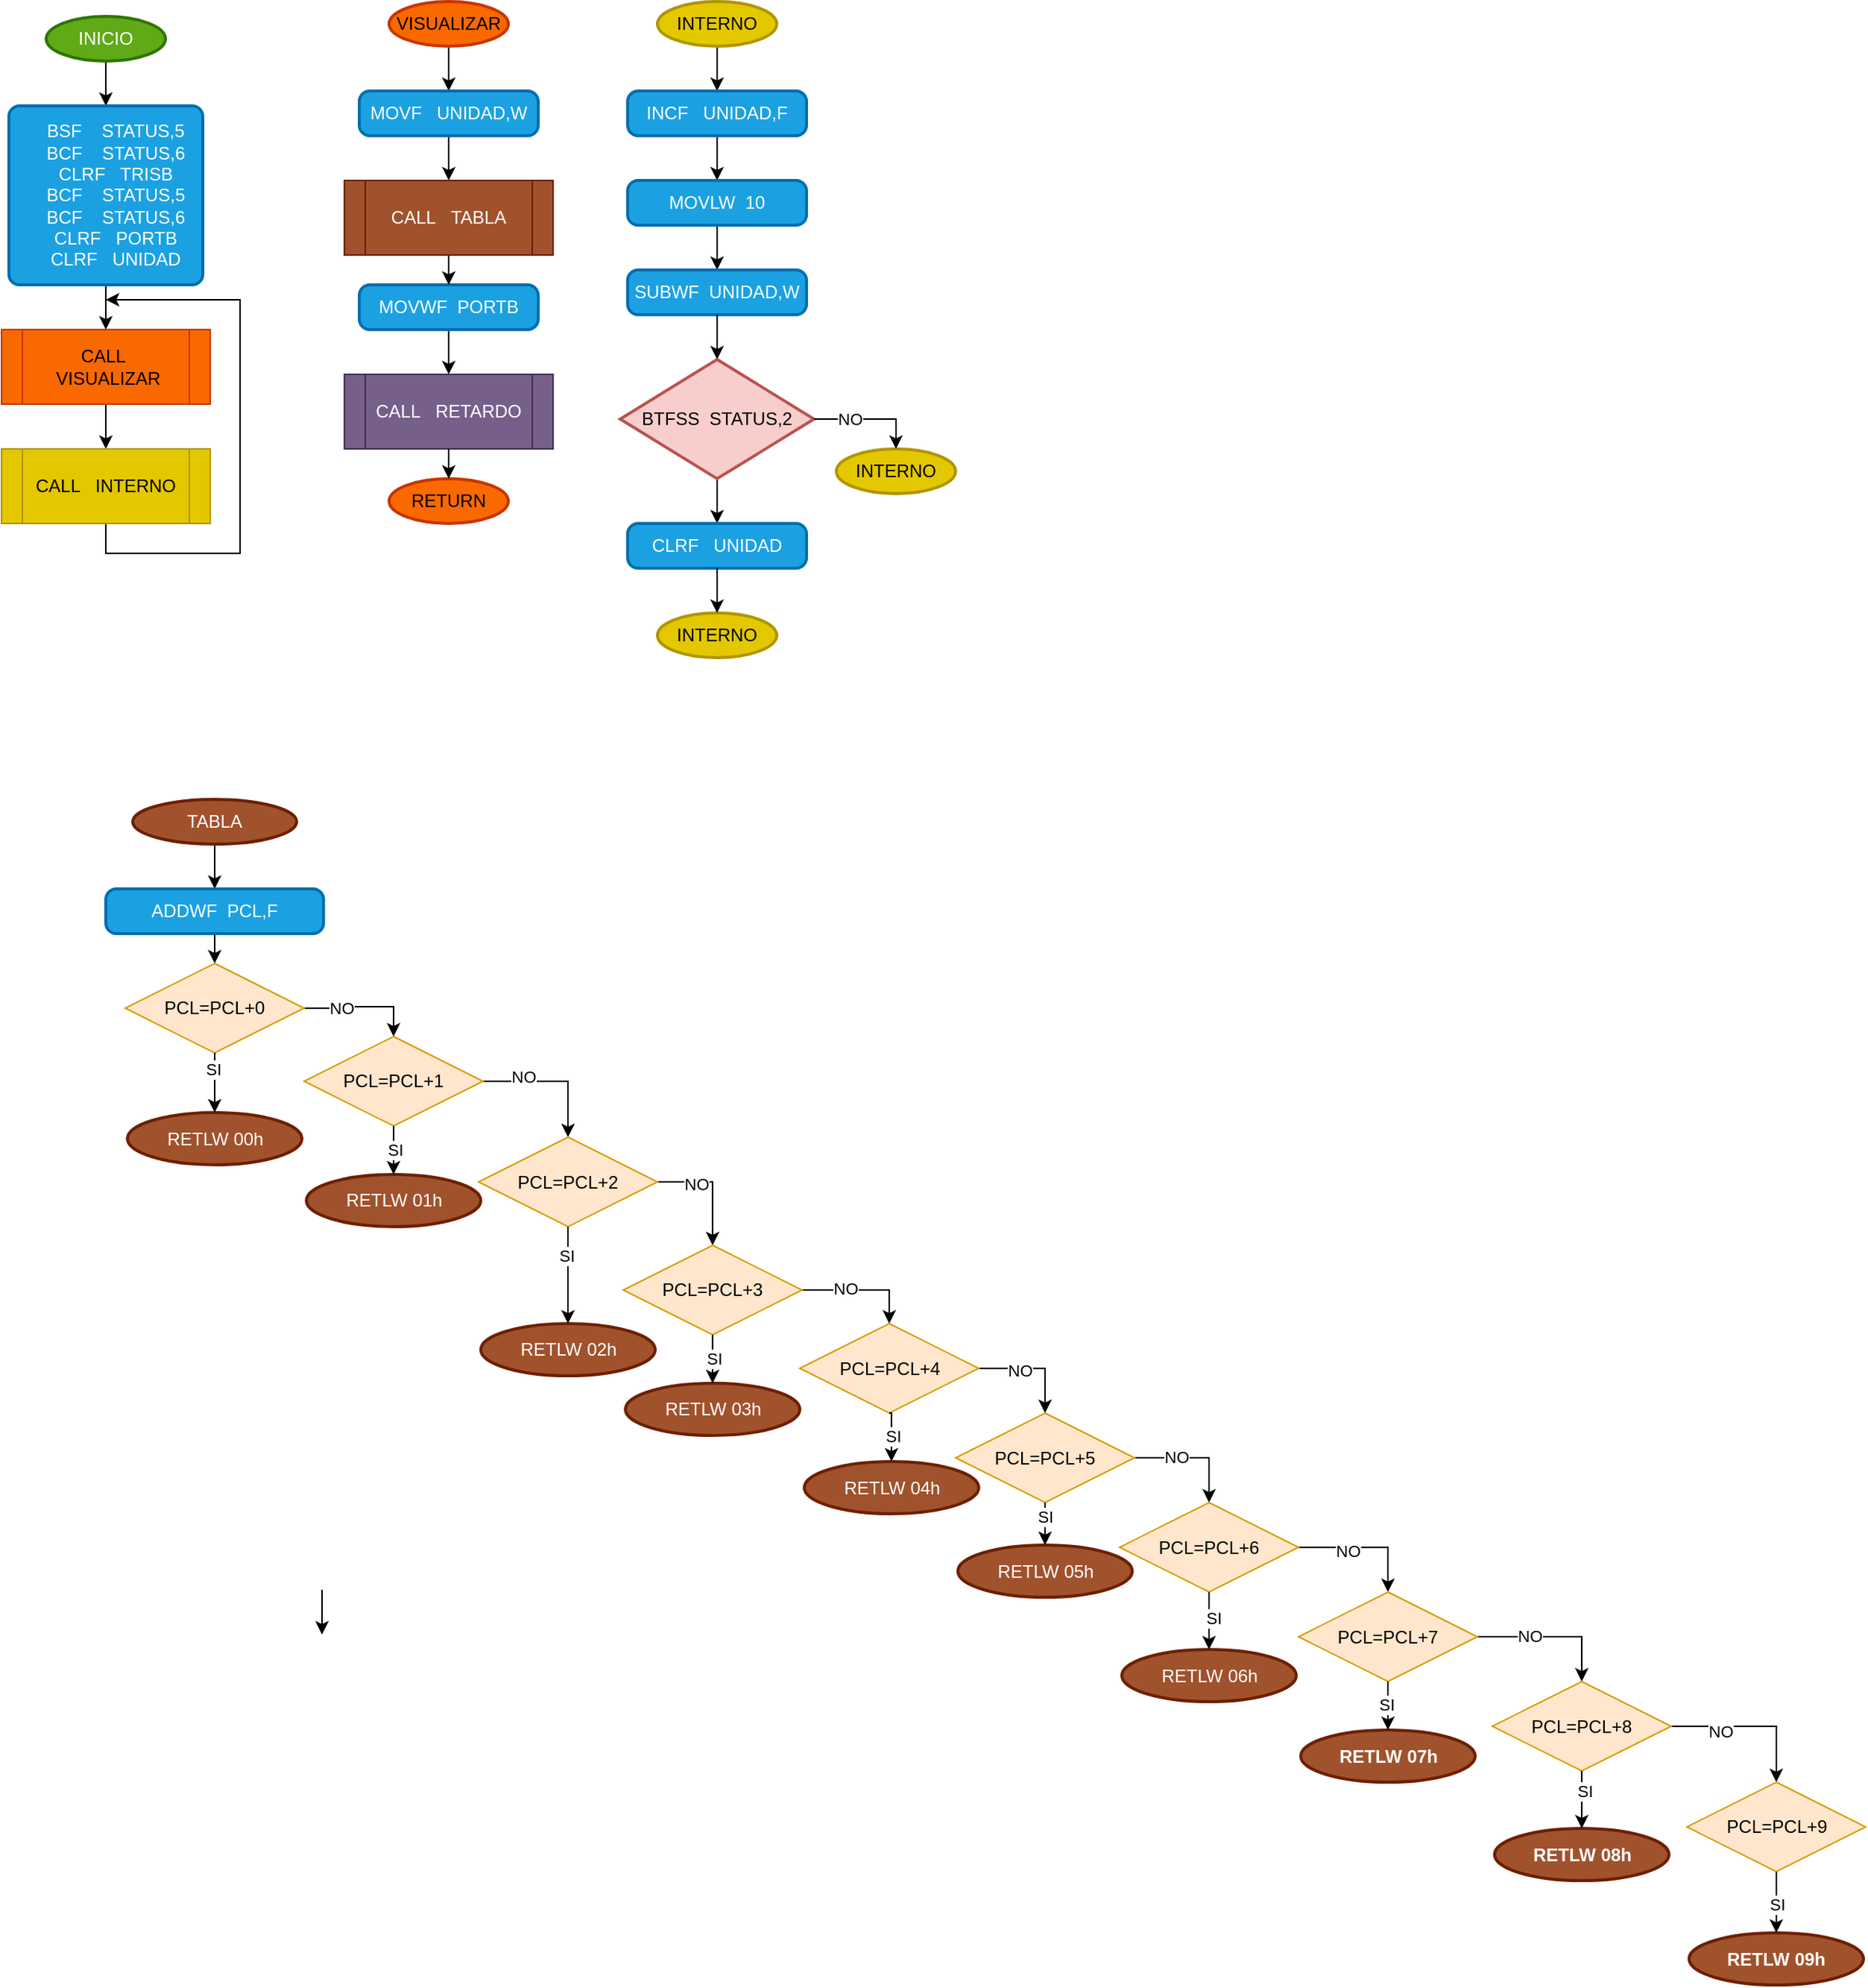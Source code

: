 <mxfile version="24.7.5">
  <diagram name="Página-1" id="s4OTBx3BQjuaajg6iijs">
    <mxGraphModel dx="1760" dy="1064" grid="1" gridSize="10" guides="1" tooltips="1" connect="1" arrows="1" fold="1" page="1" pageScale="1" pageWidth="827" pageHeight="1169" math="0" shadow="0">
      <root>
        <mxCell id="0" />
        <mxCell id="1" parent="0" />
        <mxCell id="9MceRS-BpmXVQ219NzfB-5" style="edgeStyle=orthogonalEdgeStyle;rounded=0;orthogonalLoop=1;jettySize=auto;html=1;exitX=0.5;exitY=1;exitDx=0;exitDy=0;exitPerimeter=0;entryX=0.5;entryY=0;entryDx=0;entryDy=0;" edge="1" parent="1" source="9MceRS-BpmXVQ219NzfB-1" target="9MceRS-BpmXVQ219NzfB-2">
          <mxGeometry relative="1" as="geometry" />
        </mxCell>
        <mxCell id="9MceRS-BpmXVQ219NzfB-1" value="INICIO" style="strokeWidth=2;html=1;shape=mxgraph.flowchart.start_1;whiteSpace=wrap;fillColor=#60a917;fontColor=#ffffff;strokeColor=#2D7600;" vertex="1" parent="1">
          <mxGeometry x="60" y="60" width="80" height="30" as="geometry" />
        </mxCell>
        <mxCell id="9MceRS-BpmXVQ219NzfB-6" style="edgeStyle=orthogonalEdgeStyle;rounded=0;orthogonalLoop=1;jettySize=auto;html=1;exitX=0.5;exitY=1;exitDx=0;exitDy=0;entryX=0.5;entryY=0;entryDx=0;entryDy=0;" edge="1" parent="1" source="9MceRS-BpmXVQ219NzfB-2" target="9MceRS-BpmXVQ219NzfB-3">
          <mxGeometry relative="1" as="geometry" />
        </mxCell>
        <mxCell id="9MceRS-BpmXVQ219NzfB-2" value="&lt;div&gt;&amp;nbsp; &amp;nbsp; BSF&amp;nbsp; &amp;nbsp; STATUS,5&lt;/div&gt;&lt;div&gt;&amp;nbsp; &amp;nbsp; BCF&amp;nbsp; &amp;nbsp; STATUS,6&lt;/div&gt;&lt;div&gt;&amp;nbsp; &amp;nbsp; CLRF&amp;nbsp; &amp;nbsp;TRISB&lt;/div&gt;&lt;div&gt;&amp;nbsp; &amp;nbsp; BCF&amp;nbsp; &amp;nbsp; STATUS,5&lt;/div&gt;&lt;div&gt;&amp;nbsp; &amp;nbsp; BCF&amp;nbsp; &amp;nbsp; STATUS,6&lt;/div&gt;&lt;div&gt;&amp;nbsp; &amp;nbsp; CLRF&amp;nbsp; &amp;nbsp;PORTB&lt;/div&gt;&lt;div&gt;&amp;nbsp; &amp;nbsp; CLRF&amp;nbsp; &amp;nbsp;UNIDAD&lt;/div&gt;" style="rounded=1;whiteSpace=wrap;html=1;absoluteArcSize=1;arcSize=14;strokeWidth=2;fillColor=#1ba1e2;fontColor=#ffffff;strokeColor=#006EAF;" vertex="1" parent="1">
          <mxGeometry x="35" y="120" width="130" height="120" as="geometry" />
        </mxCell>
        <mxCell id="9MceRS-BpmXVQ219NzfB-7" style="edgeStyle=orthogonalEdgeStyle;rounded=0;orthogonalLoop=1;jettySize=auto;html=1;exitX=0.5;exitY=1;exitDx=0;exitDy=0;entryX=0.5;entryY=0;entryDx=0;entryDy=0;" edge="1" parent="1" source="9MceRS-BpmXVQ219NzfB-3" target="9MceRS-BpmXVQ219NzfB-4">
          <mxGeometry relative="1" as="geometry" />
        </mxCell>
        <mxCell id="9MceRS-BpmXVQ219NzfB-3" value="CALL&amp;nbsp; &amp;nbsp;VISUALIZAR" style="shape=process;whiteSpace=wrap;html=1;backgroundOutline=1;fillColor=#fa6800;fontColor=#000000;strokeColor=#C73500;" vertex="1" parent="1">
          <mxGeometry x="30" y="270" width="140" height="50" as="geometry" />
        </mxCell>
        <mxCell id="9MceRS-BpmXVQ219NzfB-8" style="edgeStyle=orthogonalEdgeStyle;rounded=0;orthogonalLoop=1;jettySize=auto;html=1;exitX=0.5;exitY=1;exitDx=0;exitDy=0;" edge="1" parent="1" source="9MceRS-BpmXVQ219NzfB-4">
          <mxGeometry relative="1" as="geometry">
            <mxPoint x="100" y="250" as="targetPoint" />
            <Array as="points">
              <mxPoint x="100" y="420" />
              <mxPoint x="190" y="420" />
              <mxPoint x="190" y="250" />
            </Array>
          </mxGeometry>
        </mxCell>
        <mxCell id="9MceRS-BpmXVQ219NzfB-4" value="CALL&amp;nbsp; &amp;nbsp;INTERNO" style="shape=process;whiteSpace=wrap;html=1;backgroundOutline=1;fillColor=#e3c800;fontColor=#000000;strokeColor=#B09500;" vertex="1" parent="1">
          <mxGeometry x="30" y="350" width="140" height="50" as="geometry" />
        </mxCell>
        <mxCell id="9MceRS-BpmXVQ219NzfB-14" style="edgeStyle=orthogonalEdgeStyle;rounded=0;orthogonalLoop=1;jettySize=auto;html=1;exitX=0.5;exitY=1;exitDx=0;exitDy=0;exitPerimeter=0;entryX=0.5;entryY=0;entryDx=0;entryDy=0;" edge="1" parent="1" source="9MceRS-BpmXVQ219NzfB-9" target="9MceRS-BpmXVQ219NzfB-10">
          <mxGeometry relative="1" as="geometry" />
        </mxCell>
        <mxCell id="9MceRS-BpmXVQ219NzfB-9" value="VISUALIZAR" style="strokeWidth=2;html=1;shape=mxgraph.flowchart.start_1;whiteSpace=wrap;fillColor=#fa6800;fontColor=#000000;strokeColor=#C73500;" vertex="1" parent="1">
          <mxGeometry x="290" y="50" width="80" height="30" as="geometry" />
        </mxCell>
        <mxCell id="9MceRS-BpmXVQ219NzfB-15" style="edgeStyle=orthogonalEdgeStyle;rounded=0;orthogonalLoop=1;jettySize=auto;html=1;exitX=0.5;exitY=1;exitDx=0;exitDy=0;entryX=0.5;entryY=0;entryDx=0;entryDy=0;" edge="1" parent="1" source="9MceRS-BpmXVQ219NzfB-10" target="9MceRS-BpmXVQ219NzfB-12">
          <mxGeometry relative="1" as="geometry" />
        </mxCell>
        <mxCell id="9MceRS-BpmXVQ219NzfB-10" value="MOVF&amp;nbsp; &amp;nbsp;UNIDAD,W" style="rounded=1;whiteSpace=wrap;html=1;absoluteArcSize=1;arcSize=14;strokeWidth=2;fillColor=#1ba1e2;fontColor=#ffffff;strokeColor=#006EAF;" vertex="1" parent="1">
          <mxGeometry x="270" y="110" width="120" height="30" as="geometry" />
        </mxCell>
        <mxCell id="9MceRS-BpmXVQ219NzfB-17" style="edgeStyle=orthogonalEdgeStyle;rounded=0;orthogonalLoop=1;jettySize=auto;html=1;exitX=0.5;exitY=1;exitDx=0;exitDy=0;entryX=0.5;entryY=0;entryDx=0;entryDy=0;" edge="1" parent="1" source="9MceRS-BpmXVQ219NzfB-11" target="9MceRS-BpmXVQ219NzfB-13">
          <mxGeometry relative="1" as="geometry" />
        </mxCell>
        <mxCell id="9MceRS-BpmXVQ219NzfB-11" value="MOVWF&amp;nbsp; PORTB" style="rounded=1;whiteSpace=wrap;html=1;absoluteArcSize=1;arcSize=14;strokeWidth=2;fillColor=#1ba1e2;fontColor=#ffffff;strokeColor=#006EAF;" vertex="1" parent="1">
          <mxGeometry x="270" y="240" width="120" height="30" as="geometry" />
        </mxCell>
        <mxCell id="9MceRS-BpmXVQ219NzfB-16" style="edgeStyle=orthogonalEdgeStyle;rounded=0;orthogonalLoop=1;jettySize=auto;html=1;exitX=0.5;exitY=1;exitDx=0;exitDy=0;entryX=0.5;entryY=0;entryDx=0;entryDy=0;" edge="1" parent="1" source="9MceRS-BpmXVQ219NzfB-12" target="9MceRS-BpmXVQ219NzfB-11">
          <mxGeometry relative="1" as="geometry" />
        </mxCell>
        <mxCell id="9MceRS-BpmXVQ219NzfB-12" value="CALL&amp;nbsp; &amp;nbsp;TABLA" style="shape=process;whiteSpace=wrap;html=1;backgroundOutline=1;fillColor=#a0522d;fontColor=#ffffff;strokeColor=#6D1F00;" vertex="1" parent="1">
          <mxGeometry x="260" y="170" width="140" height="50" as="geometry" />
        </mxCell>
        <mxCell id="9MceRS-BpmXVQ219NzfB-13" value="CALL&amp;nbsp; &amp;nbsp;RETARDO" style="shape=process;whiteSpace=wrap;html=1;backgroundOutline=1;fillColor=#76608a;fontColor=#ffffff;strokeColor=#432D57;" vertex="1" parent="1">
          <mxGeometry x="260" y="300" width="140" height="50" as="geometry" />
        </mxCell>
        <mxCell id="9MceRS-BpmXVQ219NzfB-18" value="RETURN" style="strokeWidth=2;html=1;shape=mxgraph.flowchart.start_1;whiteSpace=wrap;fillColor=#fa6800;fontColor=#000000;strokeColor=#C73500;" vertex="1" parent="1">
          <mxGeometry x="290" y="370" width="80" height="30" as="geometry" />
        </mxCell>
        <mxCell id="9MceRS-BpmXVQ219NzfB-19" style="edgeStyle=orthogonalEdgeStyle;rounded=0;orthogonalLoop=1;jettySize=auto;html=1;exitX=0.5;exitY=1;exitDx=0;exitDy=0;entryX=0.5;entryY=0;entryDx=0;entryDy=0;entryPerimeter=0;" edge="1" parent="1" source="9MceRS-BpmXVQ219NzfB-13" target="9MceRS-BpmXVQ219NzfB-18">
          <mxGeometry relative="1" as="geometry" />
        </mxCell>
        <mxCell id="9MceRS-BpmXVQ219NzfB-35" style="edgeStyle=orthogonalEdgeStyle;rounded=0;orthogonalLoop=1;jettySize=auto;html=1;exitX=0.5;exitY=1;exitDx=0;exitDy=0;exitPerimeter=0;entryX=0.5;entryY=0;entryDx=0;entryDy=0;" edge="1" parent="1" source="9MceRS-BpmXVQ219NzfB-20" target="9MceRS-BpmXVQ219NzfB-21">
          <mxGeometry relative="1" as="geometry" />
        </mxCell>
        <mxCell id="9MceRS-BpmXVQ219NzfB-20" value="INTERNO" style="strokeWidth=2;html=1;shape=mxgraph.flowchart.start_1;whiteSpace=wrap;fillColor=#e3c800;fontColor=#000000;strokeColor=#B09500;" vertex="1" parent="1">
          <mxGeometry x="470" y="50" width="80" height="30" as="geometry" />
        </mxCell>
        <mxCell id="9MceRS-BpmXVQ219NzfB-34" style="edgeStyle=orthogonalEdgeStyle;rounded=0;orthogonalLoop=1;jettySize=auto;html=1;exitX=0.5;exitY=1;exitDx=0;exitDy=0;entryX=0.5;entryY=0;entryDx=0;entryDy=0;" edge="1" parent="1" source="9MceRS-BpmXVQ219NzfB-21" target="9MceRS-BpmXVQ219NzfB-22">
          <mxGeometry relative="1" as="geometry" />
        </mxCell>
        <mxCell id="9MceRS-BpmXVQ219NzfB-21" value="INCF&amp;nbsp; &amp;nbsp;UNIDAD,F" style="rounded=1;whiteSpace=wrap;html=1;absoluteArcSize=1;arcSize=14;strokeWidth=2;fillColor=#1ba1e2;fontColor=#ffffff;strokeColor=#006EAF;" vertex="1" parent="1">
          <mxGeometry x="450" y="110" width="120" height="30" as="geometry" />
        </mxCell>
        <mxCell id="9MceRS-BpmXVQ219NzfB-33" style="edgeStyle=orthogonalEdgeStyle;rounded=0;orthogonalLoop=1;jettySize=auto;html=1;exitX=0.5;exitY=1;exitDx=0;exitDy=0;entryX=0.5;entryY=0;entryDx=0;entryDy=0;" edge="1" parent="1" source="9MceRS-BpmXVQ219NzfB-22" target="9MceRS-BpmXVQ219NzfB-23">
          <mxGeometry relative="1" as="geometry" />
        </mxCell>
        <mxCell id="9MceRS-BpmXVQ219NzfB-22" value="MOVLW&amp;nbsp; 10" style="rounded=1;whiteSpace=wrap;html=1;absoluteArcSize=1;arcSize=14;strokeWidth=2;fillColor=#1ba1e2;fontColor=#ffffff;strokeColor=#006EAF;" vertex="1" parent="1">
          <mxGeometry x="450" y="170" width="120" height="30" as="geometry" />
        </mxCell>
        <mxCell id="9MceRS-BpmXVQ219NzfB-23" value="SUBWF&amp;nbsp; UNIDAD,W" style="rounded=1;whiteSpace=wrap;html=1;absoluteArcSize=1;arcSize=14;strokeWidth=2;fillColor=#1ba1e2;fontColor=#ffffff;strokeColor=#006EAF;" vertex="1" parent="1">
          <mxGeometry x="450" y="230" width="120" height="30" as="geometry" />
        </mxCell>
        <mxCell id="9MceRS-BpmXVQ219NzfB-30" style="edgeStyle=orthogonalEdgeStyle;rounded=0;orthogonalLoop=1;jettySize=auto;html=1;exitX=0.5;exitY=1;exitDx=0;exitDy=0;exitPerimeter=0;entryX=0.5;entryY=0;entryDx=0;entryDy=0;" edge="1" parent="1" source="9MceRS-BpmXVQ219NzfB-24" target="9MceRS-BpmXVQ219NzfB-28">
          <mxGeometry relative="1" as="geometry" />
        </mxCell>
        <mxCell id="9MceRS-BpmXVQ219NzfB-24" value="BTFSS&amp;nbsp; STATUS,2" style="strokeWidth=2;html=1;shape=mxgraph.flowchart.decision;whiteSpace=wrap;fillColor=#f8cecc;strokeColor=#b85450;" vertex="1" parent="1">
          <mxGeometry x="445" y="290" width="130" height="80" as="geometry" />
        </mxCell>
        <mxCell id="9MceRS-BpmXVQ219NzfB-25" value="INTERNO" style="strokeWidth=2;html=1;shape=mxgraph.flowchart.start_1;whiteSpace=wrap;fillColor=#e3c800;fontColor=#000000;strokeColor=#B09500;" vertex="1" parent="1">
          <mxGeometry x="590" y="350" width="80" height="30" as="geometry" />
        </mxCell>
        <mxCell id="9MceRS-BpmXVQ219NzfB-26" style="edgeStyle=orthogonalEdgeStyle;rounded=0;orthogonalLoop=1;jettySize=auto;html=1;exitX=1;exitY=0.5;exitDx=0;exitDy=0;exitPerimeter=0;entryX=0.5;entryY=0;entryDx=0;entryDy=0;entryPerimeter=0;" edge="1" parent="1" source="9MceRS-BpmXVQ219NzfB-24" target="9MceRS-BpmXVQ219NzfB-25">
          <mxGeometry relative="1" as="geometry" />
        </mxCell>
        <mxCell id="9MceRS-BpmXVQ219NzfB-27" value="NO" style="edgeLabel;html=1;align=center;verticalAlign=middle;resizable=0;points=[];" vertex="1" connectable="0" parent="9MceRS-BpmXVQ219NzfB-26">
          <mxGeometry x="-0.36" y="-5" relative="1" as="geometry">
            <mxPoint y="-5" as="offset" />
          </mxGeometry>
        </mxCell>
        <mxCell id="9MceRS-BpmXVQ219NzfB-28" value="CLRF&amp;nbsp; &amp;nbsp;UNIDAD" style="rounded=1;whiteSpace=wrap;html=1;absoluteArcSize=1;arcSize=14;strokeWidth=2;fillColor=#1ba1e2;fontColor=#ffffff;strokeColor=#006EAF;" vertex="1" parent="1">
          <mxGeometry x="450" y="400" width="120" height="30" as="geometry" />
        </mxCell>
        <mxCell id="9MceRS-BpmXVQ219NzfB-29" value="INTERNO" style="strokeWidth=2;html=1;shape=mxgraph.flowchart.start_1;whiteSpace=wrap;fillColor=#e3c800;fontColor=#000000;strokeColor=#B09500;" vertex="1" parent="1">
          <mxGeometry x="470" y="460" width="80" height="30" as="geometry" />
        </mxCell>
        <mxCell id="9MceRS-BpmXVQ219NzfB-31" style="edgeStyle=orthogonalEdgeStyle;rounded=0;orthogonalLoop=1;jettySize=auto;html=1;exitX=0.5;exitY=1;exitDx=0;exitDy=0;entryX=0.5;entryY=0;entryDx=0;entryDy=0;entryPerimeter=0;" edge="1" parent="1" source="9MceRS-BpmXVQ219NzfB-28" target="9MceRS-BpmXVQ219NzfB-29">
          <mxGeometry relative="1" as="geometry" />
        </mxCell>
        <mxCell id="9MceRS-BpmXVQ219NzfB-32" style="edgeStyle=orthogonalEdgeStyle;rounded=0;orthogonalLoop=1;jettySize=auto;html=1;exitX=0.5;exitY=1;exitDx=0;exitDy=0;entryX=0.5;entryY=0;entryDx=0;entryDy=0;entryPerimeter=0;" edge="1" parent="1" source="9MceRS-BpmXVQ219NzfB-23" target="9MceRS-BpmXVQ219NzfB-24">
          <mxGeometry relative="1" as="geometry" />
        </mxCell>
        <mxCell id="9MceRS-BpmXVQ219NzfB-74" style="edgeStyle=orthogonalEdgeStyle;rounded=0;orthogonalLoop=1;jettySize=auto;html=1;exitX=0.5;exitY=1;exitDx=0;exitDy=0;exitPerimeter=0;entryX=0.5;entryY=0;entryDx=0;entryDy=0;" edge="1" parent="1" source="9MceRS-BpmXVQ219NzfB-75" target="9MceRS-BpmXVQ219NzfB-77">
          <mxGeometry relative="1" as="geometry" />
        </mxCell>
        <mxCell id="9MceRS-BpmXVQ219NzfB-75" value="TABLA" style="strokeWidth=2;html=1;shape=mxgraph.flowchart.start_1;whiteSpace=wrap;fillColor=#a0522d;fontColor=#ffffff;strokeColor=#6D1F00;" vertex="1" parent="1">
          <mxGeometry x="118" y="585" width="110" height="30" as="geometry" />
        </mxCell>
        <mxCell id="9MceRS-BpmXVQ219NzfB-76" style="edgeStyle=orthogonalEdgeStyle;rounded=0;orthogonalLoop=1;jettySize=auto;html=1;exitX=0.5;exitY=1;exitDx=0;exitDy=0;entryX=0.5;entryY=0;entryDx=0;entryDy=0;" edge="1" parent="1" source="9MceRS-BpmXVQ219NzfB-77" target="9MceRS-BpmXVQ219NzfB-80">
          <mxGeometry relative="1" as="geometry" />
        </mxCell>
        <mxCell id="9MceRS-BpmXVQ219NzfB-77" value="ADDWF&amp;nbsp; PCL,F" style="rounded=1;whiteSpace=wrap;html=1;absoluteArcSize=1;arcSize=14;strokeWidth=2;fillColor=#1ba1e2;fontColor=#ffffff;strokeColor=#006EAF;" vertex="1" parent="1">
          <mxGeometry x="100" y="645" width="146" height="30" as="geometry" />
        </mxCell>
        <mxCell id="9MceRS-BpmXVQ219NzfB-78" style="edgeStyle=orthogonalEdgeStyle;rounded=0;orthogonalLoop=1;jettySize=auto;html=1;exitX=1;exitY=0.5;exitDx=0;exitDy=0;" edge="1" parent="1" source="9MceRS-BpmXVQ219NzfB-80" target="9MceRS-BpmXVQ219NzfB-84">
          <mxGeometry relative="1" as="geometry" />
        </mxCell>
        <mxCell id="9MceRS-BpmXVQ219NzfB-79" value="NO" style="edgeLabel;html=1;align=center;verticalAlign=middle;resizable=0;points=[];" vertex="1" connectable="0" parent="9MceRS-BpmXVQ219NzfB-78">
          <mxGeometry x="-0.355" y="-1" relative="1" as="geometry">
            <mxPoint as="offset" />
          </mxGeometry>
        </mxCell>
        <mxCell id="9MceRS-BpmXVQ219NzfB-80" value="PCL=PCL+0" style="rhombus;whiteSpace=wrap;html=1;fillColor=#ffe6cc;strokeColor=#d79b00;" vertex="1" parent="1">
          <mxGeometry x="113" y="695" width="120" height="60" as="geometry" />
        </mxCell>
        <mxCell id="9MceRS-BpmXVQ219NzfB-81" value="RETLW 00h" style="strokeWidth=2;html=1;shape=mxgraph.flowchart.start_1;whiteSpace=wrap;fillColor=#a0522d;strokeColor=#6D1F00;fontColor=#ffffff;" vertex="1" parent="1">
          <mxGeometry x="114.5" y="795" width="117" height="35" as="geometry" />
        </mxCell>
        <mxCell id="9MceRS-BpmXVQ219NzfB-82" style="edgeStyle=orthogonalEdgeStyle;rounded=0;orthogonalLoop=1;jettySize=auto;html=1;exitX=1;exitY=0.5;exitDx=0;exitDy=0;entryX=0.5;entryY=0;entryDx=0;entryDy=0;" edge="1" parent="1" source="9MceRS-BpmXVQ219NzfB-84" target="9MceRS-BpmXVQ219NzfB-92">
          <mxGeometry relative="1" as="geometry">
            <mxPoint x="320" y="774" as="sourcePoint" />
          </mxGeometry>
        </mxCell>
        <mxCell id="9MceRS-BpmXVQ219NzfB-83" value="NO" style="edgeLabel;html=1;align=center;verticalAlign=middle;resizable=0;points=[];" vertex="1" connectable="0" parent="9MceRS-BpmXVQ219NzfB-82">
          <mxGeometry x="-0.43" y="3" relative="1" as="geometry">
            <mxPoint as="offset" />
          </mxGeometry>
        </mxCell>
        <mxCell id="9MceRS-BpmXVQ219NzfB-84" value="PCL=PCL+1" style="rhombus;whiteSpace=wrap;html=1;fillColor=#ffe6cc;strokeColor=#d79b00;" vertex="1" parent="1">
          <mxGeometry x="233" y="744" width="120" height="60" as="geometry" />
        </mxCell>
        <mxCell id="9MceRS-BpmXVQ219NzfB-85" value="RETLW 01h" style="strokeWidth=2;html=1;shape=mxgraph.flowchart.start_1;whiteSpace=wrap;fillColor=#a0522d;strokeColor=#6D1F00;fontColor=#ffffff;" vertex="1" parent="1">
          <mxGeometry x="234.5" y="836.5" width="117" height="35" as="geometry" />
        </mxCell>
        <mxCell id="9MceRS-BpmXVQ219NzfB-86" style="edgeStyle=orthogonalEdgeStyle;rounded=0;orthogonalLoop=1;jettySize=auto;html=1;exitX=0.5;exitY=1;exitDx=0;exitDy=0;entryX=0.5;entryY=0;entryDx=0;entryDy=0;entryPerimeter=0;" edge="1" parent="1" source="9MceRS-BpmXVQ219NzfB-80" target="9MceRS-BpmXVQ219NzfB-81">
          <mxGeometry relative="1" as="geometry" />
        </mxCell>
        <mxCell id="9MceRS-BpmXVQ219NzfB-87" value="SI" style="edgeLabel;html=1;align=center;verticalAlign=middle;resizable=0;points=[];" vertex="1" connectable="0" parent="9MceRS-BpmXVQ219NzfB-86">
          <mxGeometry x="-0.392" y="-1" relative="1" as="geometry">
            <mxPoint y="-1" as="offset" />
          </mxGeometry>
        </mxCell>
        <mxCell id="9MceRS-BpmXVQ219NzfB-88" style="edgeStyle=orthogonalEdgeStyle;rounded=0;orthogonalLoop=1;jettySize=auto;html=1;exitX=0.5;exitY=1;exitDx=0;exitDy=0;entryX=0.5;entryY=0;entryDx=0;entryDy=0;entryPerimeter=0;" edge="1" parent="1" source="9MceRS-BpmXVQ219NzfB-84" target="9MceRS-BpmXVQ219NzfB-85">
          <mxGeometry relative="1" as="geometry" />
        </mxCell>
        <mxCell id="9MceRS-BpmXVQ219NzfB-89" value="SI" style="edgeLabel;html=1;align=center;verticalAlign=middle;resizable=0;points=[];" vertex="1" connectable="0" parent="9MceRS-BpmXVQ219NzfB-88">
          <mxGeometry x="-0.028" y="1" relative="1" as="geometry">
            <mxPoint as="offset" />
          </mxGeometry>
        </mxCell>
        <mxCell id="9MceRS-BpmXVQ219NzfB-90" style="edgeStyle=orthogonalEdgeStyle;rounded=0;orthogonalLoop=1;jettySize=auto;html=1;exitX=1;exitY=0.5;exitDx=0;exitDy=0;" edge="1" parent="1" source="9MceRS-BpmXVQ219NzfB-92" target="9MceRS-BpmXVQ219NzfB-96">
          <mxGeometry relative="1" as="geometry">
            <mxPoint x="410.0" y="844" as="sourcePoint" />
          </mxGeometry>
        </mxCell>
        <mxCell id="9MceRS-BpmXVQ219NzfB-91" value="NO" style="edgeLabel;html=1;align=center;verticalAlign=middle;resizable=0;points=[];" vertex="1" connectable="0" parent="9MceRS-BpmXVQ219NzfB-90">
          <mxGeometry x="-0.355" y="-1" relative="1" as="geometry">
            <mxPoint as="offset" />
          </mxGeometry>
        </mxCell>
        <mxCell id="9MceRS-BpmXVQ219NzfB-92" value="PCL=PCL+2" style="rhombus;whiteSpace=wrap;html=1;fillColor=#ffe6cc;strokeColor=#d79b00;" vertex="1" parent="1">
          <mxGeometry x="350" y="811.5" width="120" height="60" as="geometry" />
        </mxCell>
        <mxCell id="9MceRS-BpmXVQ219NzfB-93" value="RETLW 02h" style="strokeWidth=2;html=1;shape=mxgraph.flowchart.start_1;whiteSpace=wrap;fillColor=#a0522d;strokeColor=#6D1F00;fontColor=#ffffff;" vertex="1" parent="1">
          <mxGeometry x="351.5" y="936.5" width="117" height="35" as="geometry" />
        </mxCell>
        <mxCell id="9MceRS-BpmXVQ219NzfB-94" style="edgeStyle=orthogonalEdgeStyle;rounded=0;orthogonalLoop=1;jettySize=auto;html=1;exitX=1;exitY=0.5;exitDx=0;exitDy=0;entryX=0.5;entryY=0;entryDx=0;entryDy=0;" edge="1" parent="1" source="9MceRS-BpmXVQ219NzfB-96" target="9MceRS-BpmXVQ219NzfB-102">
          <mxGeometry relative="1" as="geometry" />
        </mxCell>
        <mxCell id="9MceRS-BpmXVQ219NzfB-95" value="NO" style="edgeLabel;html=1;align=center;verticalAlign=middle;resizable=0;points=[];" vertex="1" connectable="0" parent="9MceRS-BpmXVQ219NzfB-94">
          <mxGeometry x="-0.279" y="1" relative="1" as="geometry">
            <mxPoint as="offset" />
          </mxGeometry>
        </mxCell>
        <mxCell id="9MceRS-BpmXVQ219NzfB-96" value="PCL=PCL+3" style="rhombus;whiteSpace=wrap;html=1;fillColor=#ffe6cc;strokeColor=#d79b00;" vertex="1" parent="1">
          <mxGeometry x="447" y="884" width="120" height="60" as="geometry" />
        </mxCell>
        <mxCell id="9MceRS-BpmXVQ219NzfB-97" value="RETLW 03h" style="strokeWidth=2;html=1;shape=mxgraph.flowchart.start_1;whiteSpace=wrap;fillColor=#a0522d;strokeColor=#6D1F00;fontColor=#ffffff;" vertex="1" parent="1">
          <mxGeometry x="448.5" y="976.5" width="117" height="35" as="geometry" />
        </mxCell>
        <mxCell id="9MceRS-BpmXVQ219NzfB-98" style="edgeStyle=orthogonalEdgeStyle;rounded=0;orthogonalLoop=1;jettySize=auto;html=1;exitX=0.5;exitY=1;exitDx=0;exitDy=0;entryX=0.5;entryY=0;entryDx=0;entryDy=0;entryPerimeter=0;" edge="1" parent="1" source="9MceRS-BpmXVQ219NzfB-92" target="9MceRS-BpmXVQ219NzfB-93">
          <mxGeometry relative="1" as="geometry" />
        </mxCell>
        <mxCell id="9MceRS-BpmXVQ219NzfB-99" value="SI" style="edgeLabel;html=1;align=center;verticalAlign=middle;resizable=0;points=[];" vertex="1" connectable="0" parent="9MceRS-BpmXVQ219NzfB-98">
          <mxGeometry x="-0.392" y="-1" relative="1" as="geometry">
            <mxPoint y="-1" as="offset" />
          </mxGeometry>
        </mxCell>
        <mxCell id="9MceRS-BpmXVQ219NzfB-100" style="edgeStyle=orthogonalEdgeStyle;rounded=0;orthogonalLoop=1;jettySize=auto;html=1;exitX=0.5;exitY=1;exitDx=0;exitDy=0;entryX=0.5;entryY=0;entryDx=0;entryDy=0;entryPerimeter=0;" edge="1" parent="1" source="9MceRS-BpmXVQ219NzfB-96" target="9MceRS-BpmXVQ219NzfB-97">
          <mxGeometry relative="1" as="geometry" />
        </mxCell>
        <mxCell id="9MceRS-BpmXVQ219NzfB-101" value="SI" style="edgeLabel;html=1;align=center;verticalAlign=middle;resizable=0;points=[];" vertex="1" connectable="0" parent="9MceRS-BpmXVQ219NzfB-100">
          <mxGeometry x="-0.028" y="1" relative="1" as="geometry">
            <mxPoint as="offset" />
          </mxGeometry>
        </mxCell>
        <mxCell id="9MceRS-BpmXVQ219NzfB-113" style="edgeStyle=orthogonalEdgeStyle;rounded=0;orthogonalLoop=1;jettySize=auto;html=1;exitX=1;exitY=0.5;exitDx=0;exitDy=0;entryX=0.5;entryY=0;entryDx=0;entryDy=0;" edge="1" parent="1" source="9MceRS-BpmXVQ219NzfB-102" target="9MceRS-BpmXVQ219NzfB-112">
          <mxGeometry relative="1" as="geometry" />
        </mxCell>
        <mxCell id="9MceRS-BpmXVQ219NzfB-115" value="NO" style="edgeLabel;html=1;align=center;verticalAlign=middle;resizable=0;points=[];" vertex="1" connectable="0" parent="9MceRS-BpmXVQ219NzfB-113">
          <mxGeometry x="-0.28" y="-1" relative="1" as="geometry">
            <mxPoint as="offset" />
          </mxGeometry>
        </mxCell>
        <mxCell id="9MceRS-BpmXVQ219NzfB-102" value="PCL=PCL+4" style="rhombus;whiteSpace=wrap;html=1;fillColor=#ffe6cc;strokeColor=#d79b00;" vertex="1" parent="1">
          <mxGeometry x="565.5" y="936.5" width="120" height="60" as="geometry" />
        </mxCell>
        <mxCell id="9MceRS-BpmXVQ219NzfB-103" value="RETLW 04h" style="strokeWidth=2;html=1;shape=mxgraph.flowchart.start_1;whiteSpace=wrap;fillColor=#a0522d;strokeColor=#6D1F00;fontColor=#ffffff;" vertex="1" parent="1">
          <mxGeometry x="568.5" y="1029" width="117" height="35" as="geometry" />
        </mxCell>
        <mxCell id="9MceRS-BpmXVQ219NzfB-104" style="edgeStyle=orthogonalEdgeStyle;rounded=0;orthogonalLoop=1;jettySize=auto;html=1;exitX=0.5;exitY=1;exitDx=0;exitDy=0;entryX=0.5;entryY=0;entryDx=0;entryDy=0;entryPerimeter=0;" edge="1" parent="1" source="9MceRS-BpmXVQ219NzfB-102" target="9MceRS-BpmXVQ219NzfB-103">
          <mxGeometry relative="1" as="geometry" />
        </mxCell>
        <mxCell id="9MceRS-BpmXVQ219NzfB-105" value="SI" style="edgeLabel;html=1;align=center;verticalAlign=middle;resizable=0;points=[];" vertex="1" connectable="0" parent="9MceRS-BpmXVQ219NzfB-104">
          <mxGeometry x="-0.028" y="1" relative="1" as="geometry">
            <mxPoint as="offset" />
          </mxGeometry>
        </mxCell>
        <mxCell id="9MceRS-BpmXVQ219NzfB-110" style="edgeStyle=orthogonalEdgeStyle;rounded=0;orthogonalLoop=1;jettySize=auto;html=1;exitX=0.5;exitY=1;exitDx=0;exitDy=0;entryX=0.5;entryY=0;entryDx=0;entryDy=0;" edge="1" parent="1">
          <mxGeometry relative="1" as="geometry">
            <mxPoint x="245" y="1145" as="targetPoint" />
            <mxPoint x="245" y="1115" as="sourcePoint" />
          </mxGeometry>
        </mxCell>
        <mxCell id="9MceRS-BpmXVQ219NzfB-120" style="edgeStyle=orthogonalEdgeStyle;rounded=0;orthogonalLoop=1;jettySize=auto;html=1;exitX=1;exitY=0.5;exitDx=0;exitDy=0;entryX=0.5;entryY=0;entryDx=0;entryDy=0;" edge="1" parent="1" source="9MceRS-BpmXVQ219NzfB-112" target="9MceRS-BpmXVQ219NzfB-119">
          <mxGeometry relative="1" as="geometry" />
        </mxCell>
        <mxCell id="9MceRS-BpmXVQ219NzfB-121" value="NO" style="edgeLabel;html=1;align=center;verticalAlign=middle;resizable=0;points=[];" vertex="1" connectable="0" parent="9MceRS-BpmXVQ219NzfB-120">
          <mxGeometry x="-0.309" y="1" relative="1" as="geometry">
            <mxPoint as="offset" />
          </mxGeometry>
        </mxCell>
        <mxCell id="9MceRS-BpmXVQ219NzfB-112" value="PCL=PCL+5" style="rhombus;whiteSpace=wrap;html=1;fillColor=#ffe6cc;strokeColor=#d79b00;" vertex="1" parent="1">
          <mxGeometry x="670" y="996.5" width="120" height="60" as="geometry" />
        </mxCell>
        <mxCell id="9MceRS-BpmXVQ219NzfB-116" value="RETLW 05h" style="strokeWidth=2;html=1;shape=mxgraph.flowchart.start_1;whiteSpace=wrap;fillColor=#a0522d;strokeColor=#6D1F00;fontColor=#ffffff;" vertex="1" parent="1">
          <mxGeometry x="671.5" y="1085" width="117" height="35" as="geometry" />
        </mxCell>
        <mxCell id="9MceRS-BpmXVQ219NzfB-117" style="edgeStyle=orthogonalEdgeStyle;rounded=0;orthogonalLoop=1;jettySize=auto;html=1;exitX=0.5;exitY=1;exitDx=0;exitDy=0;entryX=0.5;entryY=0;entryDx=0;entryDy=0;entryPerimeter=0;" edge="1" parent="1" source="9MceRS-BpmXVQ219NzfB-112" target="9MceRS-BpmXVQ219NzfB-116">
          <mxGeometry relative="1" as="geometry" />
        </mxCell>
        <mxCell id="9MceRS-BpmXVQ219NzfB-118" value="SI" style="edgeLabel;html=1;align=center;verticalAlign=middle;resizable=0;points=[];" vertex="1" connectable="0" parent="9MceRS-BpmXVQ219NzfB-117">
          <mxGeometry x="-0.333" relative="1" as="geometry">
            <mxPoint as="offset" />
          </mxGeometry>
        </mxCell>
        <mxCell id="9MceRS-BpmXVQ219NzfB-124" style="edgeStyle=orthogonalEdgeStyle;rounded=0;orthogonalLoop=1;jettySize=auto;html=1;exitX=1;exitY=0.5;exitDx=0;exitDy=0;entryX=0.5;entryY=0;entryDx=0;entryDy=0;" edge="1" parent="1" source="9MceRS-BpmXVQ219NzfB-119" target="9MceRS-BpmXVQ219NzfB-122">
          <mxGeometry relative="1" as="geometry" />
        </mxCell>
        <mxCell id="9MceRS-BpmXVQ219NzfB-126" value="NO" style="edgeLabel;html=1;align=center;verticalAlign=middle;resizable=0;points=[];" vertex="1" connectable="0" parent="9MceRS-BpmXVQ219NzfB-124">
          <mxGeometry x="-0.282" y="-2" relative="1" as="geometry">
            <mxPoint as="offset" />
          </mxGeometry>
        </mxCell>
        <mxCell id="9MceRS-BpmXVQ219NzfB-119" value="PCL=PCL+6" style="rhombus;whiteSpace=wrap;html=1;fillColor=#ffe6cc;strokeColor=#d79b00;" vertex="1" parent="1">
          <mxGeometry x="780" y="1056.5" width="120" height="60" as="geometry" />
        </mxCell>
        <mxCell id="9MceRS-BpmXVQ219NzfB-134" style="edgeStyle=orthogonalEdgeStyle;rounded=0;orthogonalLoop=1;jettySize=auto;html=1;exitX=1;exitY=0.5;exitDx=0;exitDy=0;entryX=0.5;entryY=0;entryDx=0;entryDy=0;" edge="1" parent="1" source="9MceRS-BpmXVQ219NzfB-122" target="9MceRS-BpmXVQ219NzfB-132">
          <mxGeometry relative="1" as="geometry" />
        </mxCell>
        <mxCell id="9MceRS-BpmXVQ219NzfB-135" value="NO" style="edgeLabel;html=1;align=center;verticalAlign=middle;resizable=0;points=[];" vertex="1" connectable="0" parent="9MceRS-BpmXVQ219NzfB-134">
          <mxGeometry x="-0.3" y="1" relative="1" as="geometry">
            <mxPoint as="offset" />
          </mxGeometry>
        </mxCell>
        <mxCell id="9MceRS-BpmXVQ219NzfB-122" value="PCL=PCL+7" style="rhombus;whiteSpace=wrap;html=1;fillColor=#ffe6cc;strokeColor=#d79b00;" vertex="1" parent="1">
          <mxGeometry x="900" y="1116.5" width="120" height="60" as="geometry" />
        </mxCell>
        <mxCell id="9MceRS-BpmXVQ219NzfB-123" value="RETLW 06h" style="strokeWidth=2;html=1;shape=mxgraph.flowchart.start_1;whiteSpace=wrap;fillColor=#a0522d;strokeColor=#6D1F00;fontColor=#ffffff;" vertex="1" parent="1">
          <mxGeometry x="781.5" y="1155" width="117" height="35" as="geometry" />
        </mxCell>
        <mxCell id="9MceRS-BpmXVQ219NzfB-125" value="RETLW 07h" style="strokeWidth=2;html=1;shape=mxgraph.flowchart.start_1;whiteSpace=wrap;fillColor=#a0522d;strokeColor=#6D1F00;fontColor=#ffffff;fontStyle=1" vertex="1" parent="1">
          <mxGeometry x="901.5" y="1209" width="117" height="35" as="geometry" />
        </mxCell>
        <mxCell id="9MceRS-BpmXVQ219NzfB-128" style="edgeStyle=orthogonalEdgeStyle;rounded=0;orthogonalLoop=1;jettySize=auto;html=1;exitX=0.5;exitY=1;exitDx=0;exitDy=0;entryX=0.5;entryY=0;entryDx=0;entryDy=0;entryPerimeter=0;" edge="1" parent="1" source="9MceRS-BpmXVQ219NzfB-119" target="9MceRS-BpmXVQ219NzfB-123">
          <mxGeometry relative="1" as="geometry" />
        </mxCell>
        <mxCell id="9MceRS-BpmXVQ219NzfB-129" value="SI" style="edgeLabel;html=1;align=center;verticalAlign=middle;resizable=0;points=[];" vertex="1" connectable="0" parent="9MceRS-BpmXVQ219NzfB-128">
          <mxGeometry x="-0.091" y="3" relative="1" as="geometry">
            <mxPoint as="offset" />
          </mxGeometry>
        </mxCell>
        <mxCell id="9MceRS-BpmXVQ219NzfB-130" style="edgeStyle=orthogonalEdgeStyle;rounded=0;orthogonalLoop=1;jettySize=auto;html=1;exitX=0.5;exitY=1;exitDx=0;exitDy=0;entryX=0.5;entryY=0;entryDx=0;entryDy=0;entryPerimeter=0;" edge="1" parent="1" source="9MceRS-BpmXVQ219NzfB-122" target="9MceRS-BpmXVQ219NzfB-125">
          <mxGeometry relative="1" as="geometry" />
        </mxCell>
        <mxCell id="9MceRS-BpmXVQ219NzfB-131" value="SI" style="edgeLabel;html=1;align=center;verticalAlign=middle;resizable=0;points=[];" vertex="1" connectable="0" parent="9MceRS-BpmXVQ219NzfB-130">
          <mxGeometry x="-0.087" y="-1" relative="1" as="geometry">
            <mxPoint as="offset" />
          </mxGeometry>
        </mxCell>
        <mxCell id="9MceRS-BpmXVQ219NzfB-137" style="edgeStyle=orthogonalEdgeStyle;rounded=0;orthogonalLoop=1;jettySize=auto;html=1;exitX=1;exitY=0.5;exitDx=0;exitDy=0;entryX=0.5;entryY=0;entryDx=0;entryDy=0;" edge="1" parent="1" source="9MceRS-BpmXVQ219NzfB-132" target="9MceRS-BpmXVQ219NzfB-133">
          <mxGeometry relative="1" as="geometry" />
        </mxCell>
        <mxCell id="9MceRS-BpmXVQ219NzfB-138" value="NO" style="edgeLabel;html=1;align=center;verticalAlign=middle;resizable=0;points=[];" vertex="1" connectable="0" parent="9MceRS-BpmXVQ219NzfB-137">
          <mxGeometry x="-0.389" y="-3" relative="1" as="geometry">
            <mxPoint as="offset" />
          </mxGeometry>
        </mxCell>
        <mxCell id="9MceRS-BpmXVQ219NzfB-132" value="PCL=PCL+8" style="rhombus;whiteSpace=wrap;html=1;fillColor=#ffe6cc;strokeColor=#d79b00;" vertex="1" parent="1">
          <mxGeometry x="1030" y="1176.5" width="120" height="60" as="geometry" />
        </mxCell>
        <mxCell id="9MceRS-BpmXVQ219NzfB-133" value="PCL=PCL+9" style="rhombus;whiteSpace=wrap;html=1;fillColor=#ffe6cc;strokeColor=#d79b00;" vertex="1" parent="1">
          <mxGeometry x="1160.5" y="1244" width="120" height="60" as="geometry" />
        </mxCell>
        <mxCell id="9MceRS-BpmXVQ219NzfB-136" value="RETLW 08h" style="strokeWidth=2;html=1;shape=mxgraph.flowchart.start_1;whiteSpace=wrap;fillColor=#a0522d;strokeColor=#6D1F00;fontColor=#ffffff;fontStyle=1" vertex="1" parent="1">
          <mxGeometry x="1031.5" y="1275" width="117" height="35" as="geometry" />
        </mxCell>
        <mxCell id="9MceRS-BpmXVQ219NzfB-139" style="edgeStyle=orthogonalEdgeStyle;rounded=0;orthogonalLoop=1;jettySize=auto;html=1;exitX=0.5;exitY=1;exitDx=0;exitDy=0;entryX=0.5;entryY=0;entryDx=0;entryDy=0;entryPerimeter=0;" edge="1" parent="1" source="9MceRS-BpmXVQ219NzfB-132" target="9MceRS-BpmXVQ219NzfB-136">
          <mxGeometry relative="1" as="geometry" />
        </mxCell>
        <mxCell id="9MceRS-BpmXVQ219NzfB-143" value="SI" style="edgeLabel;html=1;align=center;verticalAlign=middle;resizable=0;points=[];" vertex="1" connectable="0" parent="9MceRS-BpmXVQ219NzfB-139">
          <mxGeometry x="-0.299" y="2" relative="1" as="geometry">
            <mxPoint as="offset" />
          </mxGeometry>
        </mxCell>
        <mxCell id="9MceRS-BpmXVQ219NzfB-140" value="RETLW 09h" style="strokeWidth=2;html=1;shape=mxgraph.flowchart.start_1;whiteSpace=wrap;fillColor=#a0522d;strokeColor=#6D1F00;fontColor=#ffffff;fontStyle=1" vertex="1" parent="1">
          <mxGeometry x="1162" y="1345" width="117" height="35" as="geometry" />
        </mxCell>
        <mxCell id="9MceRS-BpmXVQ219NzfB-141" style="edgeStyle=orthogonalEdgeStyle;rounded=0;orthogonalLoop=1;jettySize=auto;html=1;exitX=0.5;exitY=1;exitDx=0;exitDy=0;entryX=0.5;entryY=0;entryDx=0;entryDy=0;entryPerimeter=0;" edge="1" parent="1" source="9MceRS-BpmXVQ219NzfB-133" target="9MceRS-BpmXVQ219NzfB-140">
          <mxGeometry relative="1" as="geometry" />
        </mxCell>
        <mxCell id="9MceRS-BpmXVQ219NzfB-142" value="SI" style="edgeLabel;html=1;align=center;verticalAlign=middle;resizable=0;points=[];" vertex="1" connectable="0" parent="9MceRS-BpmXVQ219NzfB-141">
          <mxGeometry x="0.008" relative="1" as="geometry">
            <mxPoint y="1" as="offset" />
          </mxGeometry>
        </mxCell>
      </root>
    </mxGraphModel>
  </diagram>
</mxfile>
